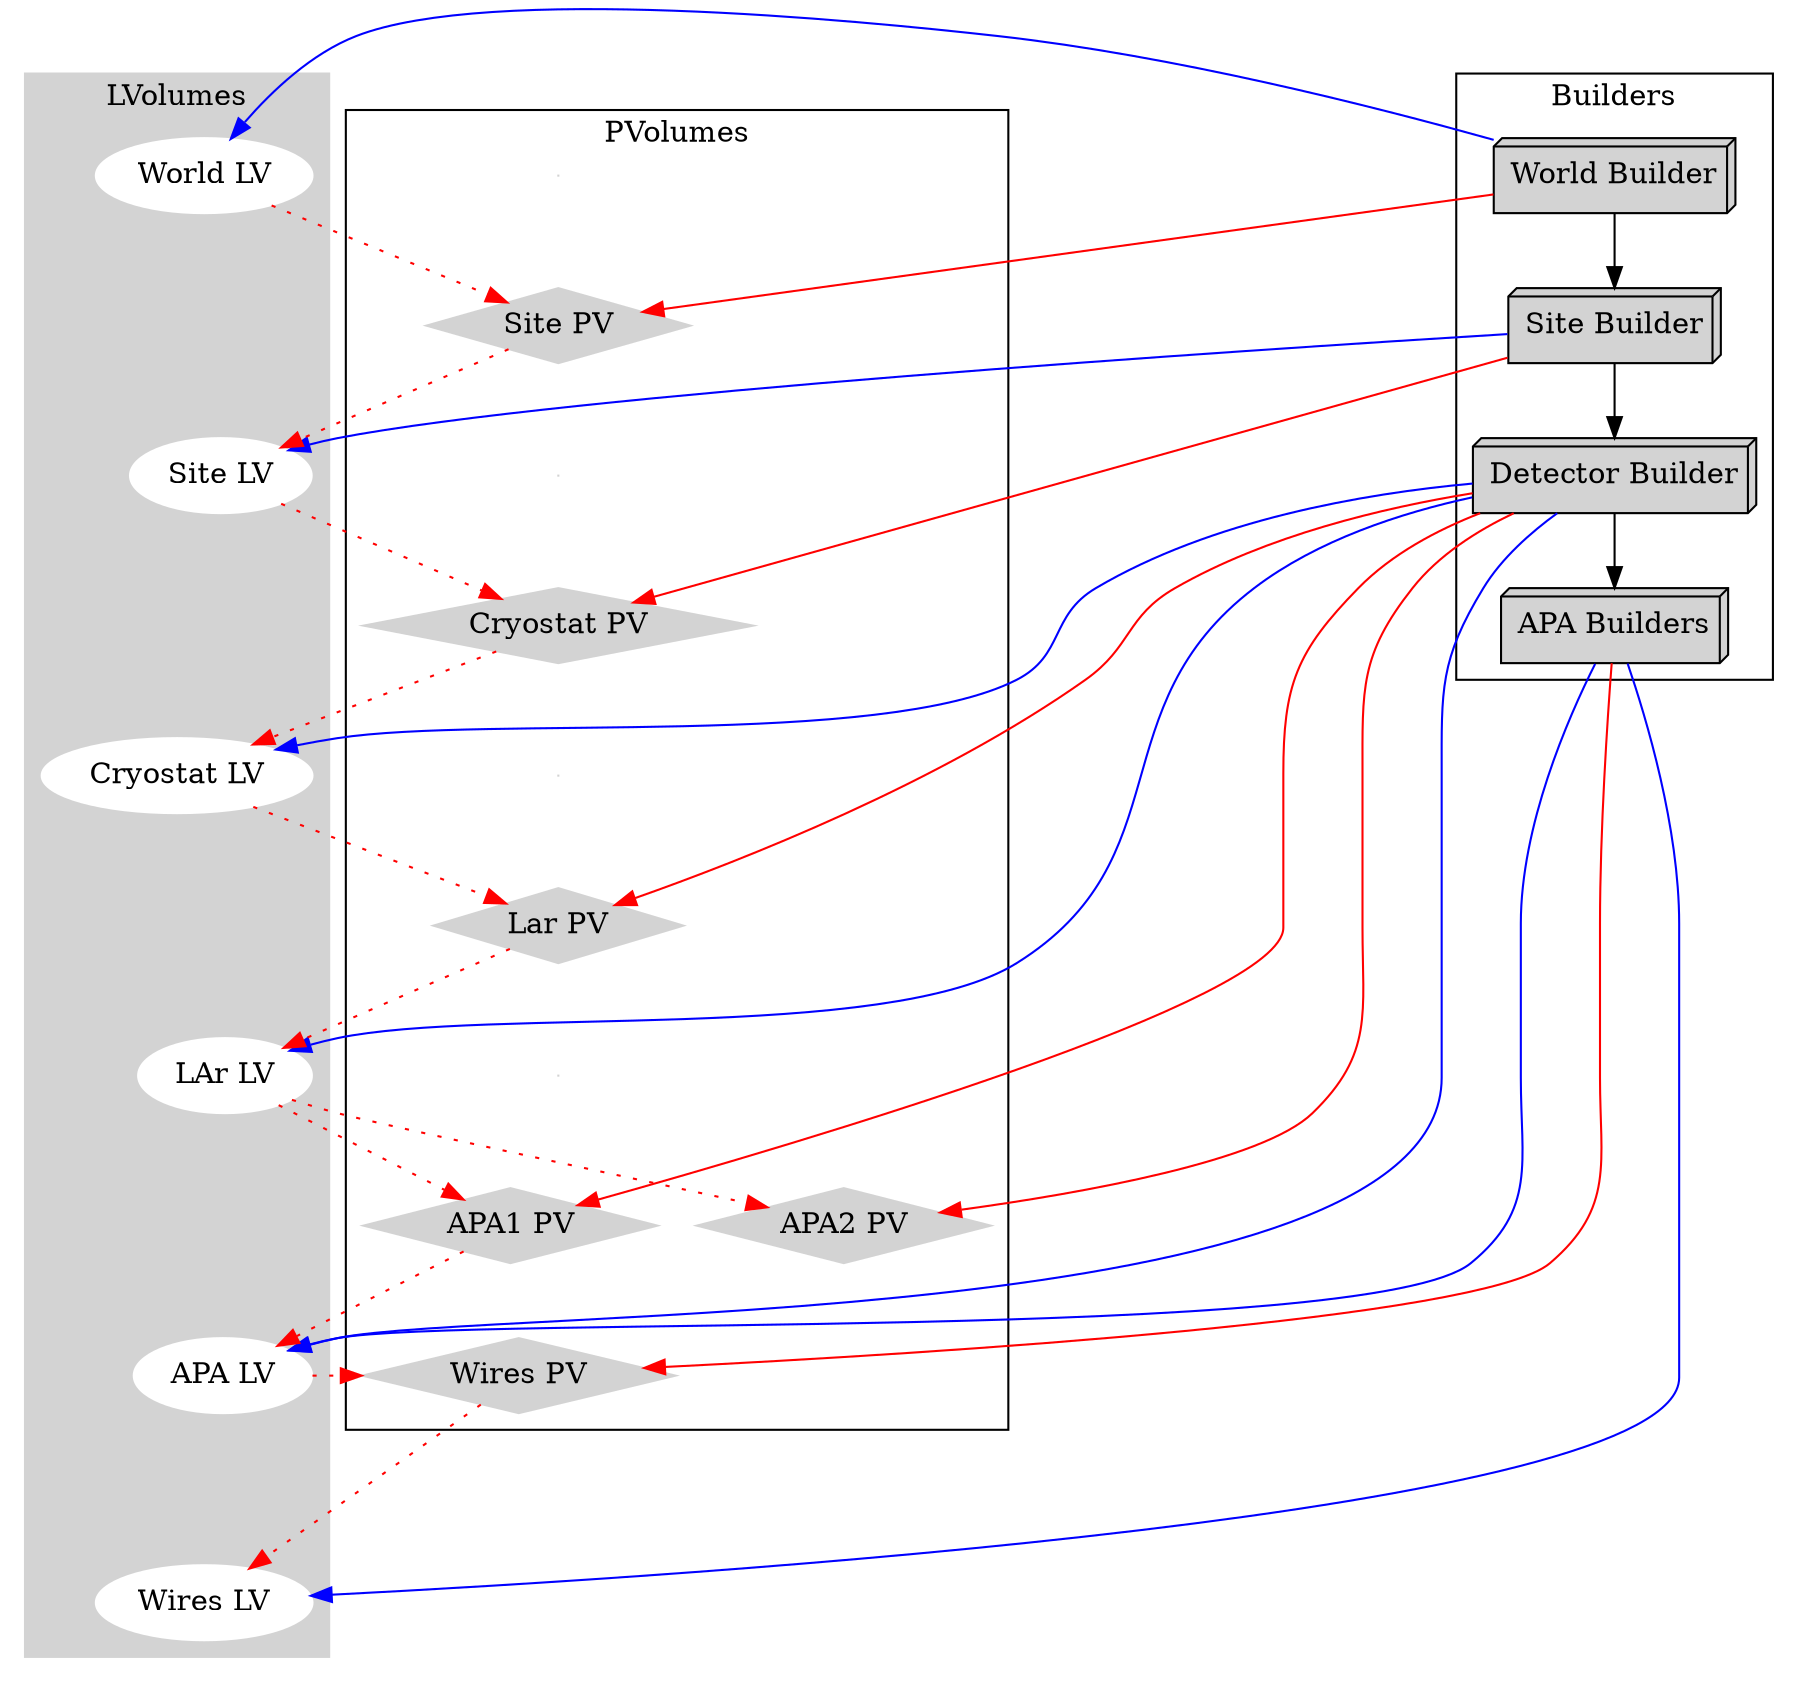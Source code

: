 digraph "buildhier" {


	// builders
	node[group=builders, shape=box3d,style=filled]
	worldB[label="World Builder"];
	siteB[label="Site Builder"];
	detB[label="Detector Builder"];
	apaB[label="APA Builders"];

	// logical volumes
	node[group=lvols, shape=ellipse, style=filled, color=white];
        worldLV[label="World LV"];
	siteLV[label="Site LV"];
	tankLV[label="Cryostat LV"];
	larLV[label="LAr LV"];
	apaLV[label="APA LV"];
	wiresLV[label="Wires LV"];
        
	// placements
	node[group=pvols, shape=diamond, style=filled, color=lightgrey];
	sitePV [label="Site PV"];
	tankPV [label="Cryostat PV"];
	larPV [label="Lar PV"];
	apaPV1 [label="APA1 PV"];
	apaPV2 [label="APA2 PV"];
	wiresPV [label="Wires PV"];

	// any other nodes are invisible
	node[shape=none, width=0, height=0, label=""];
	

        subgraph cluster_1 {
                label = "Builders";
                color = black;
		rank="same";
		
                worldB -> siteB -> detB -> apaB;
		
        }

        subgraph cluster_2 {
                label = "LVolumes";
                style = filled;
                color = lightgrey;
                edge [color=none];
		
		worldLV -> lvp1 -> siteLV -> lvp2 -> tankLV -> lp3 -> larLV -> lvp4 -> apaLV -> lvp5->wiresLV;
        }

	subgraph cluster_3 {
		label = "PVolumes";
		edge [color=none];
		pvp1 -> sitePV -> pvp2 -> tankPV -> pvp3 -> larPV -> pvp4;
		pvp4 -> apaPV1;
		pvp4 -> apaPV2;
		{rank="same"; apaPV1->apaPV2}
		apaPV1 -> wiresPV;
		apaPV2 -> wiresPV;
		}
			

	
	edge [color=blue];
	worldB -> worldLV;
	siteB -> siteLV;
	detB -> tankLV;
	detB -> larLV;
	detB -> apaLV;
	apaB -> apaLV;
	apaB -> wiresLV;	

	edge [color=red];
	worldB -> sitePV;
	siteB -> tankPV;
	detB -> larPV;
	detB -> apaPV1;
	detB -> apaPV2;
	apaB -> wiresPV;
	
	edge [style=dotted];
	worldLV -> sitePV -> siteLV -> tankPV -> tankLV -> larPV -> larLV;
	larLV -> apaPV1;
	larLV -> apaPV2;
	apaPV1 -> apaLV;
	apaLV -> wiresPV -> wiresLV;
		
}

